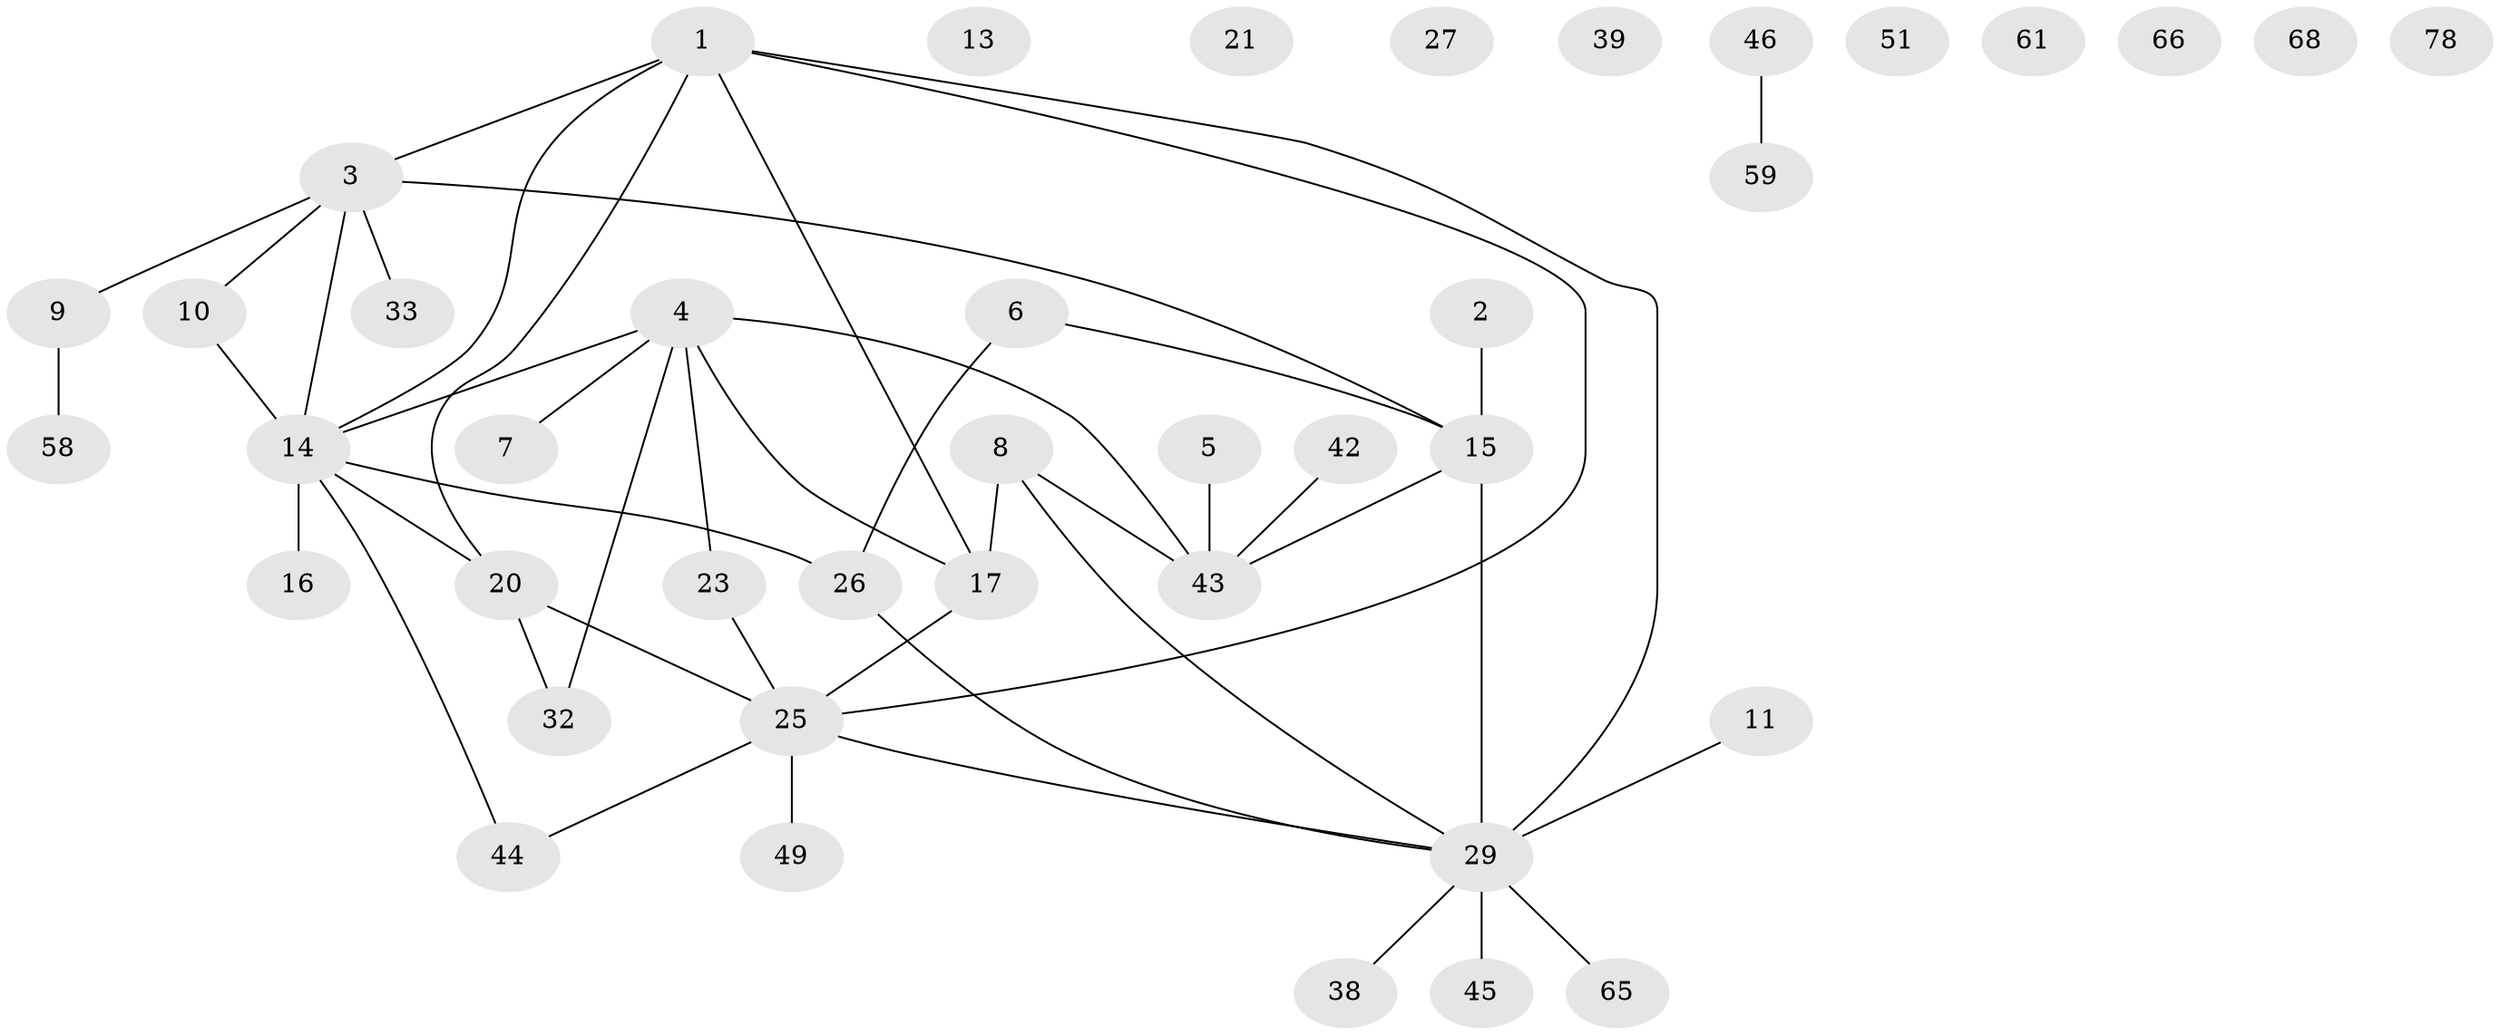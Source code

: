 // original degree distribution, {3: 0.18823529411764706, 1: 0.29411764705882354, 2: 0.24705882352941178, 4: 0.11764705882352941, 0: 0.09411764705882353, 5: 0.03529411764705882, 6: 0.023529411764705882}
// Generated by graph-tools (version 1.1) at 2025/16/03/04/25 18:16:32]
// undirected, 41 vertices, 46 edges
graph export_dot {
graph [start="1"]
  node [color=gray90,style=filled];
  1 [super="+12"];
  2;
  3 [super="+22+52"];
  4 [super="+50+37+71"];
  5;
  6 [super="+35"];
  7;
  8;
  9 [super="+77"];
  10 [super="+19"];
  11;
  13;
  14 [super="+36+34"];
  15 [super="+41"];
  16;
  17 [super="+18"];
  20 [super="+28"];
  21 [super="+53"];
  23 [super="+69"];
  25 [super="+57+48"];
  26 [super="+30"];
  27;
  29 [super="+79+63+47"];
  32 [super="+74"];
  33 [super="+75"];
  38;
  39;
  42;
  43 [super="+54+64+73"];
  44;
  45;
  46 [super="+80+56"];
  49;
  51;
  58;
  59 [super="+67"];
  61;
  65;
  66;
  68;
  78;
  1 -- 20;
  1 -- 14;
  1 -- 3;
  1 -- 17;
  1 -- 29;
  1 -- 25;
  2 -- 15;
  3 -- 33;
  3 -- 15;
  3 -- 14;
  3 -- 9;
  3 -- 10;
  4 -- 43;
  4 -- 7;
  4 -- 32;
  4 -- 23;
  4 -- 14;
  4 -- 17;
  5 -- 43;
  6 -- 26;
  6 -- 15;
  8 -- 29;
  8 -- 43;
  8 -- 17;
  9 -- 58;
  10 -- 14;
  11 -- 29;
  14 -- 20;
  14 -- 16;
  14 -- 44;
  14 -- 26;
  15 -- 29 [weight=2];
  15 -- 43;
  17 -- 25;
  20 -- 32;
  20 -- 25;
  23 -- 25;
  25 -- 49;
  25 -- 44;
  25 -- 29;
  26 -- 29;
  29 -- 65;
  29 -- 38;
  29 -- 45;
  42 -- 43;
  46 -- 59;
}

